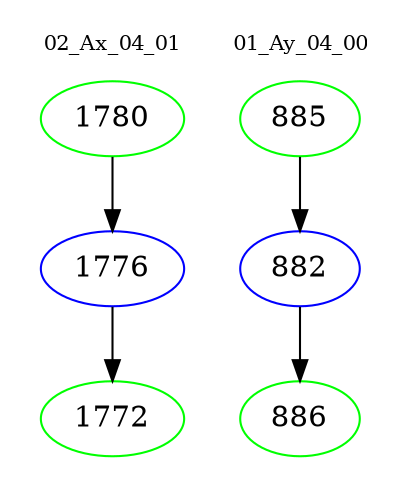 digraph{
subgraph cluster_0 {
color = white
label = "02_Ax_04_01";
fontsize=10;
T0_1780 [label="1780", color="green"]
T0_1780 -> T0_1776 [color="black"]
T0_1776 [label="1776", color="blue"]
T0_1776 -> T0_1772 [color="black"]
T0_1772 [label="1772", color="green"]
}
subgraph cluster_1 {
color = white
label = "01_Ay_04_00";
fontsize=10;
T1_885 [label="885", color="green"]
T1_885 -> T1_882 [color="black"]
T1_882 [label="882", color="blue"]
T1_882 -> T1_886 [color="black"]
T1_886 [label="886", color="green"]
}
}
